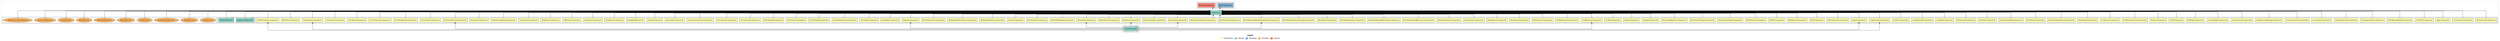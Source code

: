 digraph dependencies { node [shape="rect", style="filled", colorscheme=set312]; ranksep=0.4; compound=false; remincross=true; splines=true; splines=ortho; rankdir=LR; rankdir=TB; rankdir=BT; label=<<table BORDER="0"> <tr> <td colspan="5" align="center"><b>Legend</b></td> </tr> <tr> <td> <table BORDER="0"> <tr> <td bgcolor="#ffffb3" width="20"></td> <td>  Declarations</td> </tr> </table> </td> <td> <table BORDER="0"> <tr> <td bgcolor="#8dd3c7" width="20"></td> <td>  Module</td> </tr> </table> </td> <td> <table BORDER="0"> <tr> <td bgcolor="#80b1d3" width="20"></td> <td>  Bootstrap</td> </tr> </table> </td> <td> <table BORDER="0"> <tr> <td bgcolor="#fdb462" width="20"></td> <td>  Providers</td> </tr> </table> </td> <td> <table BORDER="0"> <tr> <td bgcolor="#fb8072" width="20"></td> <td>  Exports</td> </tr> </table> </td> </tr></table>>; ratio=compress; fontname="sans-serif";  subgraph "cluster_AppModule" { label=""; style="dotted";node [shape="folder", fillcolor=1]; subgraph cluster_AppModule_declarations { style="solid";node [style="filled", shape="rect"]; node [fillcolor=2]; "AboutTucanComponent"; node [fillcolor=2]; "ActivityListComponent"; node [fillcolor=2]; "AppComponent"; node [fillcolor=2]; "CartEditComponent"; node [fillcolor=2]; "CheckpointDialogComponent"; node [fillcolor=2]; "CheckpointItemComponent"; node [fillcolor=2]; "CheckpointListComponent"; node [fillcolor=2]; "CommentsComponent"; node [fillcolor=2]; "CommentsFormComponent"; node [fillcolor=2]; "ConfirmationPopupComponent"; node [fillcolor=2]; "ContactFormComponent"; node [fillcolor=2]; "ContactPageComponent"; node [fillcolor=2]; "FaqPageComponent"; node [fillcolor=2]; "FeedComponent"; node [fillcolor=2]; "FooterComponent"; node [fillcolor=2]; "ForRaceCreatorsComponent"; node [fillcolor=2]; "ForRacersComponent"; node [fillcolor=2]; "HeaderNavComponent"; node [fillcolor=2]; "HybridLeaderboardComponent"; node [fillcolor=2]; "ItemFormComponent"; node [fillcolor=2]; "ItemFormDialogComponent"; node [fillcolor=2]; "ItemListComponent"; node [fillcolor=2]; "ItemPortalComponent"; node [fillcolor=2]; "LandingComponent"; node [fillcolor=2]; "LeaderboardComponent"; node [fillcolor=2]; "LoaderComponent"; node [fillcolor=2]; "LogActivityComponent"; node [fillcolor=2]; "LoginComponent"; node [fillcolor=2]; "ManualEntryComponent"; node [fillcolor=2]; "MapComponent"; node [fillcolor=2]; "MapRouteComponent"; node [fillcolor=2]; "ModalComponent"; node [fillcolor=2]; "NotificationComponent"; node [fillcolor=2]; "NotificationPanelComponent"; node [fillcolor=2]; "PasswordChangeComponent"; node [fillcolor=2]; "PasswordRequestComponent"; node [fillcolor=2]; "PaypalComponent"; node [fillcolor=2]; "PopupComponent"; node [fillcolor=2]; "ProfileComponent"; node [fillcolor=2]; "ProfileFormComponent"; node [fillcolor=2]; "ProfilePicFormComponent"; node [fillcolor=2]; "PublicRacesComponent"; node [fillcolor=2]; "RaceAboutComponent"; node [fillcolor=2]; "RaceBasicsComponent"; node [fillcolor=2]; "RaceCreateComponent"; node [fillcolor=2]; "RaceDashboardComponent"; node [fillcolor=2]; "RaceDashboardRacerListComponent"; node [fillcolor=2]; "RaceDashboardRacerRowComponent"; node [fillcolor=2]; "RaceMapSettingsComponent"; node [fillcolor=2]; "RaceMenuComponent"; node [fillcolor=2]; "RaceMerchandiseSettingsComponent"; node [fillcolor=2]; "RaceMerchandiseSettingsItemComponent"; node [fillcolor=2]; "RaceSettingsComponent"; node [fillcolor=2]; "RaceStoryManageComponent"; node [fillcolor=2]; "RaceTypeComponent"; node [fillcolor=2]; "RaceViewPageComponent"; node [fillcolor=2]; "RegisterComponent"; node [fillcolor=2]; "ReportFormComponent"; node [fillcolor=2]; "RouteInfoComponent"; node [fillcolor=2]; "RoutePinDialogComponent"; node [fillcolor=2]; "RouteSelectComponent"; node [fillcolor=2]; "SearchComponent"; node [fillcolor=2]; "ShippingAddressComponent"; node [fillcolor=2]; "ShippingAddressFormComponent"; node [fillcolor=2]; "ShowFollowersComponent"; node [fillcolor=2]; "SignupComponent"; node [fillcolor=2]; "SnackbarComponent"; node [fillcolor=2]; "StoryBtnComponent"; node [fillcolor=2]; "StoryDeleteFormComponent"; node [fillcolor=2]; "StoryDialogComponent"; node [fillcolor=2]; "StoryFormComponent"; node [fillcolor=2]; "StoryModalComponent"; node [fillcolor=2]; "StoryPopupComponent"; node [fillcolor=2]; "StravaEntryComponent"; node [fillcolor=2]; "StravaInstructionsComponent"; node [fillcolor=2]; "StravauthComponent"; node [fillcolor=2]; "SwagComponent"; node [fillcolor=2]; "SwagDialogContent"; node [fillcolor=2]; "SwagItemComponent"; node [fillcolor=2]; "SwagListComponent"; node [fillcolor=2]; "TagFormComponent"; node [fillcolor=2]; "TagSelectComponent"; node [fillcolor=2]; "TeamFormComponent"; node [fillcolor=2]; "TeamFormDialogComponent"; node [fillcolor=2]; "TeamListComponent"; node [fillcolor=2]; "TermsOfServiceComponent"; node [fillcolor=2]; "UserFollowComponent"; node [fillcolor=2]; "UserProfileNavComponent"; node [fillcolor=2]; "UserProgressComponent"; node [fillcolor=2]; "UserRaceComponent"; node [fillcolor=2]; "UserStatsComponent"; node [fillcolor=2]; "ViewFollowComponent"; node [fillcolor=2]; "WelcomeComponent"; node [fillcolor=2]; "WhyBirthdayComponent"; }  "AboutTucanComponent" -> "AppModule" [style="solid", lhead="cluster_AppModule" ltail="cluster_AppModule_declarations"]; subgraph "cluster_AppModule_AboutTucanComponent_providers" { style="solid";  }  "ActivityListComponent" -> "AppModule" [style="solid", lhead="cluster_AppModule" ltail="cluster_AppModule_declarations"]; subgraph "cluster_AppModule_ActivityListComponent_providers" { style="solid";  }  "AppComponent" -> "AppModule" [style="solid", lhead="cluster_AppModule" ltail="cluster_AppModule_declarations"]; subgraph "cluster_AppModule_AppComponent_providers" { style="solid";  }  "CartEditComponent" -> "AppModule" [style="solid", lhead="cluster_AppModule" ltail="cluster_AppModule_declarations"]; subgraph "cluster_AppModule_CartEditComponent_providers" { style="solid";  }  "CheckpointDialogComponent" -> "AppModule" [style="solid", lhead="cluster_AppModule" ltail="cluster_AppModule_declarations"]; subgraph "cluster_AppModule_CheckpointDialogComponent_providers" { style="solid";  }  "CheckpointItemComponent" -> "AppModule" [style="solid", lhead="cluster_AppModule" ltail="cluster_AppModule_declarations"]; subgraph "cluster_AppModule_CheckpointItemComponent_providers" { style="solid";  }  "CheckpointListComponent" -> "AppModule" [style="solid", lhead="cluster_AppModule" ltail="cluster_AppModule_declarations"]; subgraph "cluster_AppModule_CheckpointListComponent_providers" { style="solid";  }  "CommentsComponent" -> "AppModule" [style="solid", lhead="cluster_AppModule" ltail="cluster_AppModule_declarations"]; subgraph "cluster_AppModule_CommentsComponent_providers" { style="solid";  }  "CommentsFormComponent" -> "AppModule" [style="solid", lhead="cluster_AppModule" ltail="cluster_AppModule_declarations"]; subgraph "cluster_AppModule_CommentsFormComponent_providers" { style="solid";  }  "ConfirmationPopupComponent" -> "AppModule" [style="solid", lhead="cluster_AppModule" ltail="cluster_AppModule_declarations"]; subgraph "cluster_AppModule_ConfirmationPopupComponent_providers" { style="solid";  }  "ContactFormComponent" -> "AppModule" [style="solid", lhead="cluster_AppModule" ltail="cluster_AppModule_declarations"]; subgraph "cluster_AppModule_ContactFormComponent_providers" { style="solid";  }  "ContactPageComponent" -> "AppModule" [style="solid", lhead="cluster_AppModule" ltail="cluster_AppModule_declarations"]; subgraph "cluster_AppModule_ContactPageComponent_providers" { style="solid";  }  "FaqPageComponent" -> "AppModule" [style="solid", lhead="cluster_AppModule" ltail="cluster_AppModule_declarations"]; subgraph "cluster_AppModule_FaqPageComponent_providers" { style="solid";  }  "FeedComponent" -> "AppModule" [style="solid", lhead="cluster_AppModule" ltail="cluster_AppModule_declarations"]; subgraph "cluster_AppModule_FeedComponent_providers" { style="solid";  }  "FooterComponent" -> "AppModule" [style="solid", lhead="cluster_AppModule" ltail="cluster_AppModule_declarations"]; subgraph "cluster_AppModule_FooterComponent_providers" { style="solid";  }  "ForRaceCreatorsComponent" -> "AppModule" [style="solid", lhead="cluster_AppModule" ltail="cluster_AppModule_declarations"]; subgraph "cluster_AppModule_ForRaceCreatorsComponent_providers" { style="solid";  }  "ForRacersComponent" -> "AppModule" [style="solid", lhead="cluster_AppModule" ltail="cluster_AppModule_declarations"]; subgraph "cluster_AppModule_ForRacersComponent_providers" { style="solid";  }  "HeaderNavComponent" -> "AppModule" [style="solid", lhead="cluster_AppModule" ltail="cluster_AppModule_declarations"]; subgraph "cluster_AppModule_HeaderNavComponent_providers" { style="solid";  }  "HybridLeaderboardComponent" -> "AppModule" [style="solid", lhead="cluster_AppModule" ltail="cluster_AppModule_declarations"]; subgraph "cluster_AppModule_HybridLeaderboardComponent_providers" { style="solid";  }  "ItemFormComponent" -> "AppModule" [style="solid", lhead="cluster_AppModule" ltail="cluster_AppModule_declarations"]; subgraph "cluster_AppModule_ItemFormComponent_providers" { style="solid";  }  "ItemFormDialogComponent" -> "AppModule" [style="solid", lhead="cluster_AppModule" ltail="cluster_AppModule_declarations"]; subgraph "cluster_AppModule_ItemFormDialogComponent_providers" { style="solid";  }  "ItemListComponent" -> "AppModule" [style="solid", lhead="cluster_AppModule" ltail="cluster_AppModule_declarations"]; subgraph "cluster_AppModule_ItemListComponent_providers" { style="solid";  }  "ItemPortalComponent" -> "AppModule" [style="solid", lhead="cluster_AppModule" ltail="cluster_AppModule_declarations"]; subgraph "cluster_AppModule_ItemPortalComponent_providers" { style="solid";  }  "LandingComponent" -> "AppModule" [style="solid", lhead="cluster_AppModule" ltail="cluster_AppModule_declarations"]; subgraph "cluster_AppModule_LandingComponent_providers" { style="solid";  }  "LeaderboardComponent" -> "AppModule" [style="solid", lhead="cluster_AppModule" ltail="cluster_AppModule_declarations"]; subgraph "cluster_AppModule_LeaderboardComponent_providers" { style="solid";  }  "LoaderComponent" -> "AppModule" [style="solid", lhead="cluster_AppModule" ltail="cluster_AppModule_declarations"]; subgraph "cluster_AppModule_LoaderComponent_providers" { style="solid";  }  "LogActivityComponent" -> "AppModule" [style="solid", lhead="cluster_AppModule" ltail="cluster_AppModule_declarations"]; subgraph "cluster_AppModule_LogActivityComponent_providers" { style="solid";  }  "LoginComponent" -> "AppModule" [style="solid", lhead="cluster_AppModule" ltail="cluster_AppModule_declarations"]; subgraph "cluster_AppModule_LoginComponent_providers" { style="solid";  }  "ManualEntryComponent" -> "AppModule" [style="solid", lhead="cluster_AppModule" ltail="cluster_AppModule_declarations"]; subgraph "cluster_AppModule_ManualEntryComponent_providers" { style="solid";  }  "MapComponent" -> "AppModule" [style="solid", lhead="cluster_AppModule" ltail="cluster_AppModule_declarations"]; subgraph "cluster_AppModule_MapComponent_providers" { style="solid";  }  "MapRouteComponent" -> "AppModule" [style="solid", lhead="cluster_AppModule" ltail="cluster_AppModule_declarations"]; subgraph "cluster_AppModule_MapRouteComponent_providers" { style="solid";  }  "ModalComponent" -> "AppModule" [style="solid", lhead="cluster_AppModule" ltail="cluster_AppModule_declarations"]; subgraph "cluster_AppModule_ModalComponent_providers" { style="solid";  }  "NotificationComponent" -> "AppModule" [style="solid", lhead="cluster_AppModule" ltail="cluster_AppModule_declarations"]; subgraph "cluster_AppModule_NotificationComponent_providers" { style="solid";  }  "NotificationPanelComponent" -> "AppModule" [style="solid", lhead="cluster_AppModule" ltail="cluster_AppModule_declarations"]; subgraph "cluster_AppModule_NotificationPanelComponent_providers" { style="solid";  }  "PasswordChangeComponent" -> "AppModule" [style="solid", lhead="cluster_AppModule" ltail="cluster_AppModule_declarations"]; subgraph "cluster_AppModule_PasswordChangeComponent_providers" { style="solid";  }  "PasswordRequestComponent" -> "AppModule" [style="solid", lhead="cluster_AppModule" ltail="cluster_AppModule_declarations"]; subgraph "cluster_AppModule_PasswordRequestComponent_providers" { style="solid";  }  "PaypalComponent" -> "AppModule" [style="solid", lhead="cluster_AppModule" ltail="cluster_AppModule_declarations"]; subgraph "cluster_AppModule_PaypalComponent_providers" { style="solid";  }  "PopupComponent" -> "AppModule" [style="solid", lhead="cluster_AppModule" ltail="cluster_AppModule_declarations"]; subgraph "cluster_AppModule_PopupComponent_providers" { style="solid";  }  "ProfileComponent" -> "AppModule" [style="solid", lhead="cluster_AppModule" ltail="cluster_AppModule_declarations"]; subgraph "cluster_AppModule_ProfileComponent_providers" { style="solid";  }  "ProfileFormComponent" -> "AppModule" [style="solid", lhead="cluster_AppModule" ltail="cluster_AppModule_declarations"]; subgraph "cluster_AppModule_ProfileFormComponent_providers" { style="solid";  }  "ProfilePicFormComponent" -> "AppModule" [style="solid", lhead="cluster_AppModule" ltail="cluster_AppModule_declarations"]; subgraph "cluster_AppModule_ProfilePicFormComponent_providers" { style="solid";  }  "PublicRacesComponent" -> "AppModule" [style="solid", lhead="cluster_AppModule" ltail="cluster_AppModule_declarations"]; subgraph "cluster_AppModule_PublicRacesComponent_providers" { style="solid";  }  "RaceAboutComponent" -> "AppModule" [style="solid", lhead="cluster_AppModule" ltail="cluster_AppModule_declarations"]; subgraph "cluster_AppModule_RaceAboutComponent_providers" { style="solid";  }  "RaceBasicsComponent" -> "AppModule" [style="solid", lhead="cluster_AppModule" ltail="cluster_AppModule_declarations"]; subgraph "cluster_AppModule_RaceBasicsComponent_providers" { style="solid";  }  "RaceCreateComponent" -> "AppModule" [style="solid", lhead="cluster_AppModule" ltail="cluster_AppModule_declarations"]; subgraph "cluster_AppModule_RaceCreateComponent_providers" { style="solid";  }  "RaceDashboardComponent" -> "AppModule" [style="solid", lhead="cluster_AppModule" ltail="cluster_AppModule_declarations"]; subgraph "cluster_AppModule_RaceDashboardComponent_providers" { style="solid";  }  "RaceDashboardRacerListComponent" -> "AppModule" [style="solid", lhead="cluster_AppModule" ltail="cluster_AppModule_declarations"]; subgraph "cluster_AppModule_RaceDashboardRacerListComponent_providers" { style="solid";  }  "RaceDashboardRacerRowComponent" -> "AppModule" [style="solid", lhead="cluster_AppModule" ltail="cluster_AppModule_declarations"]; subgraph "cluster_AppModule_RaceDashboardRacerRowComponent_providers" { style="solid";  }  "RaceMapSettingsComponent" -> "AppModule" [style="solid", lhead="cluster_AppModule" ltail="cluster_AppModule_declarations"]; subgraph "cluster_AppModule_RaceMapSettingsComponent_providers" { style="solid";  }  "RaceMenuComponent" -> "AppModule" [style="solid", lhead="cluster_AppModule" ltail="cluster_AppModule_declarations"]; subgraph "cluster_AppModule_RaceMenuComponent_providers" { style="solid";  }  "RaceMerchandiseSettingsComponent" -> "AppModule" [style="solid", lhead="cluster_AppModule" ltail="cluster_AppModule_declarations"]; subgraph "cluster_AppModule_RaceMerchandiseSettingsComponent_providers" { style="solid";  }  "RaceMerchandiseSettingsItemComponent" -> "AppModule" [style="solid", lhead="cluster_AppModule" ltail="cluster_AppModule_declarations"]; subgraph "cluster_AppModule_RaceMerchandiseSettingsItemComponent_providers" { style="solid";  }  "RaceSettingsComponent" -> "AppModule" [style="solid", lhead="cluster_AppModule" ltail="cluster_AppModule_declarations"]; subgraph "cluster_AppModule_RaceSettingsComponent_providers" { style="solid";  }  "RaceStoryManageComponent" -> "AppModule" [style="solid", lhead="cluster_AppModule" ltail="cluster_AppModule_declarations"]; subgraph "cluster_AppModule_RaceStoryManageComponent_providers" { style="solid";  }  "RaceTypeComponent" -> "AppModule" [style="solid", lhead="cluster_AppModule" ltail="cluster_AppModule_declarations"]; subgraph "cluster_AppModule_RaceTypeComponent_providers" { style="solid";  }  "RaceViewPageComponent" -> "AppModule" [style="solid", lhead="cluster_AppModule" ltail="cluster_AppModule_declarations"]; subgraph "cluster_AppModule_RaceViewPageComponent_providers" { style="solid";  }  "RegisterComponent" -> "AppModule" [style="solid", lhead="cluster_AppModule" ltail="cluster_AppModule_declarations"]; subgraph "cluster_AppModule_RegisterComponent_providers" { style="solid";  }  "ReportFormComponent" -> "AppModule" [style="solid", lhead="cluster_AppModule" ltail="cluster_AppModule_declarations"]; subgraph "cluster_AppModule_ReportFormComponent_providers" { style="solid";  }  "RouteInfoComponent" -> "AppModule" [style="solid", lhead="cluster_AppModule" ltail="cluster_AppModule_declarations"]; subgraph "cluster_AppModule_RouteInfoComponent_providers" { style="solid";  }  "RoutePinDialogComponent" -> "AppModule" [style="solid", lhead="cluster_AppModule" ltail="cluster_AppModule_declarations"]; subgraph "cluster_AppModule_RoutePinDialogComponent_providers" { style="solid";  }  "RouteSelectComponent" -> "AppModule" [style="solid", lhead="cluster_AppModule" ltail="cluster_AppModule_declarations"]; subgraph "cluster_AppModule_RouteSelectComponent_providers" { style="solid";  }  "SearchComponent" -> "AppModule" [style="solid", lhead="cluster_AppModule" ltail="cluster_AppModule_declarations"]; subgraph "cluster_AppModule_SearchComponent_providers" { style="solid";  }  "ShippingAddressComponent" -> "AppModule" [style="solid", lhead="cluster_AppModule" ltail="cluster_AppModule_declarations"]; subgraph "cluster_AppModule_ShippingAddressComponent_providers" { style="solid";  }  "ShippingAddressFormComponent" -> "AppModule" [style="solid", lhead="cluster_AppModule" ltail="cluster_AppModule_declarations"]; subgraph "cluster_AppModule_ShippingAddressFormComponent_providers" { style="solid";  }  "ShowFollowersComponent" -> "AppModule" [style="solid", lhead="cluster_AppModule" ltail="cluster_AppModule_declarations"]; subgraph "cluster_AppModule_ShowFollowersComponent_providers" { style="solid";  }  "SignupComponent" -> "AppModule" [style="solid", lhead="cluster_AppModule" ltail="cluster_AppModule_declarations"]; subgraph "cluster_AppModule_SignupComponent_providers" { style="solid";  }  "SnackbarComponent" -> "AppModule" [style="solid", lhead="cluster_AppModule" ltail="cluster_AppModule_declarations"]; subgraph "cluster_AppModule_SnackbarComponent_providers" { style="solid";  }  "StoryBtnComponent" -> "AppModule" [style="solid", lhead="cluster_AppModule" ltail="cluster_AppModule_declarations"]; subgraph "cluster_AppModule_StoryBtnComponent_providers" { style="solid";  }  "StoryDeleteFormComponent" -> "AppModule" [style="solid", lhead="cluster_AppModule" ltail="cluster_AppModule_declarations"]; subgraph "cluster_AppModule_StoryDeleteFormComponent_providers" { style="solid";  }  "StoryDialogComponent" -> "AppModule" [style="solid", lhead="cluster_AppModule" ltail="cluster_AppModule_declarations"]; subgraph "cluster_AppModule_StoryDialogComponent_providers" { style="solid";  }  "StoryFormComponent" -> "AppModule" [style="solid", lhead="cluster_AppModule" ltail="cluster_AppModule_declarations"]; subgraph "cluster_AppModule_StoryFormComponent_providers" { style="solid";  }  "StoryModalComponent" -> "AppModule" [style="solid", lhead="cluster_AppModule" ltail="cluster_AppModule_declarations"]; subgraph "cluster_AppModule_StoryModalComponent_providers" { style="solid";  }  "StoryPopupComponent" -> "AppModule" [style="solid", lhead="cluster_AppModule" ltail="cluster_AppModule_declarations"]; subgraph "cluster_AppModule_StoryPopupComponent_providers" { style="solid";  }  "StravaEntryComponent" -> "AppModule" [style="solid", lhead="cluster_AppModule" ltail="cluster_AppModule_declarations"]; subgraph "cluster_AppModule_StravaEntryComponent_providers" { style="solid";  }  "StravaInstructionsComponent" -> "AppModule" [style="solid", lhead="cluster_AppModule" ltail="cluster_AppModule_declarations"]; subgraph "cluster_AppModule_StravaInstructionsComponent_providers" { style="solid";  }  "StravauthComponent" -> "AppModule" [style="solid", lhead="cluster_AppModule" ltail="cluster_AppModule_declarations"]; subgraph "cluster_AppModule_StravauthComponent_providers" { style="solid";  }  "SwagComponent" -> "AppModule" [style="solid", lhead="cluster_AppModule" ltail="cluster_AppModule_declarations"]; subgraph "cluster_AppModule_SwagComponent_providers" { style="solid";  }  "SwagDialogContent" -> "AppModule" [style="solid", lhead="cluster_AppModule" ltail="cluster_AppModule_declarations"]; subgraph "cluster_AppModule_SwagDialogContent_providers" { style="solid";  }  "SwagItemComponent" -> "AppModule" [style="solid", lhead="cluster_AppModule" ltail="cluster_AppModule_declarations"]; subgraph "cluster_AppModule_SwagItemComponent_providers" { style="solid";  }  "SwagListComponent" -> "AppModule" [style="solid", lhead="cluster_AppModule" ltail="cluster_AppModule_declarations"]; subgraph "cluster_AppModule_SwagListComponent_providers" { style="solid";  }  "TagFormComponent" -> "AppModule" [style="solid", lhead="cluster_AppModule" ltail="cluster_AppModule_declarations"]; subgraph "cluster_AppModule_TagFormComponent_providers" { style="solid";  }  "TagSelectComponent" -> "AppModule" [style="solid", lhead="cluster_AppModule" ltail="cluster_AppModule_declarations"]; subgraph "cluster_AppModule_TagSelectComponent_providers" { style="solid";  }  "TeamFormComponent" -> "AppModule" [style="solid", lhead="cluster_AppModule" ltail="cluster_AppModule_declarations"]; subgraph "cluster_AppModule_TeamFormComponent_providers" { style="solid";  }  "TeamFormDialogComponent" -> "AppModule" [style="solid", lhead="cluster_AppModule" ltail="cluster_AppModule_declarations"]; subgraph "cluster_AppModule_TeamFormDialogComponent_providers" { style="solid";  }  "TeamListComponent" -> "AppModule" [style="solid", lhead="cluster_AppModule" ltail="cluster_AppModule_declarations"]; subgraph "cluster_AppModule_TeamListComponent_providers" { style="solid";  }  "TermsOfServiceComponent" -> "AppModule" [style="solid", lhead="cluster_AppModule" ltail="cluster_AppModule_declarations"]; subgraph "cluster_AppModule_TermsOfServiceComponent_providers" { style="solid";  }  "UserFollowComponent" -> "AppModule" [style="solid", lhead="cluster_AppModule" ltail="cluster_AppModule_declarations"]; subgraph "cluster_AppModule_UserFollowComponent_providers" { style="solid";  }  "UserProfileNavComponent" -> "AppModule" [style="solid", lhead="cluster_AppModule" ltail="cluster_AppModule_declarations"]; subgraph "cluster_AppModule_UserProfileNavComponent_providers" { style="solid";  }  "UserProgressComponent" -> "AppModule" [style="solid", lhead="cluster_AppModule" ltail="cluster_AppModule_declarations"]; subgraph "cluster_AppModule_UserProgressComponent_providers" { style="solid";  }  "UserRaceComponent" -> "AppModule" [style="solid", lhead="cluster_AppModule" ltail="cluster_AppModule_declarations"]; subgraph "cluster_AppModule_UserRaceComponent_providers" { style="solid";  }  "UserStatsComponent" -> "AppModule" [style="solid", lhead="cluster_AppModule" ltail="cluster_AppModule_declarations"]; subgraph "cluster_AppModule_UserStatsComponent_providers" { style="solid";  }  "ViewFollowComponent" -> "AppModule" [style="solid", lhead="cluster_AppModule" ltail="cluster_AppModule_declarations"]; subgraph "cluster_AppModule_ViewFollowComponent_providers" { style="solid";  }  "WelcomeComponent" -> "AppModule" [style="solid", lhead="cluster_AppModule" ltail="cluster_AppModule_declarations"]; subgraph "cluster_AppModule_WelcomeComponent_providers" { style="solid";  }  "WhyBirthdayComponent" -> "AppModule" [style="solid", lhead="cluster_AppModule" ltail="cluster_AppModule_declarations"]; subgraph "cluster_AppModule_WhyBirthdayComponent_providers" { style="solid";  }    subgraph cluster_AppModule_imports { style="solid"; node [style="filled", fillcolor=1, shape="rect"];    "AppRoutingModule" [label="AppRoutingModule", shape="folder"];    "MaterialModule" [label="MaterialModule", shape="folder"];   }    "AppRoutingModule" -> "AppModule" [lhead="cluster_AppModule", ltail="cluster_AppModule_imports"];    "MaterialModule" -> "AppModule" [lhead="cluster_AppModule", ltail="cluster_AppModule_imports"];     subgraph cluster_AppModule_exports { style="solid";node [style="filled", fillcolor=4, shape="rect"];"PopupComponent " [label="PopupComponent ", shape="rect"]}  "AppModule" -> "PopupComponent " [style="dashed", ltail="cluster_AppModule" lhead="cluster_AppModule_exports"];    subgraph cluster_AppModule_bootstrap { style="solid"; node [style="filled", fillcolor=5, shape="rect"];  "AppComponent " [label="AppComponent ", shape="rect"]  }  "AppModule" -> "AppComponent " [style="dotted", lhead="cluster_AppModule_bootstrap" ltail="cluster_AppModule"];    subgraph cluster_AppModule_providers { style="solid"; node [style="filled", fillcolor=6, shape="rect"];    "AuthService" [label="AuthService", shape="oval"];    "ImageService" [label="ImageService", shape="oval"];    "LeaderboardService" [label="LeaderboardService", shape="oval"];    "MapService" [label="MapService", shape="oval"];    "PopUpService" [label="PopUpService", shape="oval"];    "RaceFeedService" [label="RaceFeedService", shape="oval"];    "RaceService" [label="RaceService", shape="oval"];    "StoryService" [label="StoryService", shape="oval"];    "StravauthService" [label="StravauthService", shape="oval"];    "TokenInterceptorService" [label="TokenInterceptorService", shape="oval"];   }    "AuthService" -> "AppModule" [lhead="cluster_AppModule", ltail="cluster_AppModule_providers"];    "ImageService" -> "AppModule" [lhead="cluster_AppModule", ltail="cluster_AppModule_providers"];    "LeaderboardService" -> "AppModule" [lhead="cluster_AppModule", ltail="cluster_AppModule_providers"];    "MapService" -> "AppModule" [lhead="cluster_AppModule", ltail="cluster_AppModule_providers"];    "PopUpService" -> "AppModule" [lhead="cluster_AppModule", ltail="cluster_AppModule_providers"];    "RaceFeedService" -> "AppModule" [lhead="cluster_AppModule", ltail="cluster_AppModule_providers"];    "RaceService" -> "AppModule" [lhead="cluster_AppModule", ltail="cluster_AppModule_providers"];    "StoryService" -> "AppModule" [lhead="cluster_AppModule", ltail="cluster_AppModule_providers"];    "StravauthService" -> "AppModule" [lhead="cluster_AppModule", ltail="cluster_AppModule_providers"];    "TokenInterceptorService" -> "AppModule" [lhead="cluster_AppModule", ltail="cluster_AppModule_providers"];     }  subgraph "cluster_AppRoutingModule" { label=""; style="dotted";node [shape="folder", fillcolor=1]; subgraph cluster_AppRoutingModule_declarations { style="solid";node [style="filled", shape="rect"]; }    subgraph cluster_AppRoutingModule_imports { style="solid"; node [style="filled", fillcolor=1, shape="rect"];   }     subgraph cluster_AppRoutingModule_exports { style="solid";node [style="filled", fillcolor=4, shape="rect"];}    subgraph cluster_AppRoutingModule_bootstrap { style="solid"; node [style="filled", fillcolor=5, shape="rect"];  }    subgraph cluster_AppRoutingModule_providers { style="solid"; node [style="filled", fillcolor=6, shape="rect"];   }     }  subgraph "cluster_LogActivityComponent" { label=""; style="dotted";node [shape="folder", fillcolor=1]; subgraph cluster_LogActivityComponent_declarations { style="solid";node [style="filled", shape="rect"]; }    subgraph cluster_LogActivityComponent_imports { style="solid"; node [style="filled", fillcolor=1, shape="rect"];    "MatDialogRef" [label="MatDialogRef", shape="folder"];   }    "MatDialogRef" -> "LogActivityComponent" [lhead="cluster_LogActivityComponent", ltail="cluster_LogActivityComponent_imports"];     subgraph cluster_LogActivityComponent_exports { style="solid";node [style="filled", fillcolor=4, shape="rect"];}    subgraph cluster_LogActivityComponent_bootstrap { style="solid"; node [style="filled", fillcolor=5, shape="rect"];  }    subgraph cluster_LogActivityComponent_providers { style="solid"; node [style="filled", fillcolor=6, shape="rect"];   }     }  subgraph "cluster_LoginComponent" { label=""; style="dotted";node [shape="folder", fillcolor=1]; subgraph cluster_LoginComponent_declarations { style="solid";node [style="filled", shape="rect"]; }    subgraph cluster_LoginComponent_imports { style="solid"; node [style="filled", fillcolor=1, shape="rect"];    "MatDialogRef" [label="MatDialogRef", shape="folder"];   }    "MatDialogRef" -> "LoginComponent" [lhead="cluster_LoginComponent", ltail="cluster_LoginComponent_imports"];     subgraph cluster_LoginComponent_exports { style="solid";node [style="filled", fillcolor=4, shape="rect"];}    subgraph cluster_LoginComponent_bootstrap { style="solid"; node [style="filled", fillcolor=5, shape="rect"];  }    subgraph cluster_LoginComponent_providers { style="solid"; node [style="filled", fillcolor=6, shape="rect"];   }     }  subgraph "cluster_MaterialModule" { label=""; style="dotted";node [shape="folder", fillcolor=1]; subgraph cluster_MaterialModule_declarations { style="solid";node [style="filled", shape="rect"]; }    subgraph cluster_MaterialModule_imports { style="solid"; node [style="filled", fillcolor=1, shape="rect"];   }     subgraph cluster_MaterialModule_exports { style="solid";node [style="filled", fillcolor=4, shape="rect"];}    subgraph cluster_MaterialModule_bootstrap { style="solid"; node [style="filled", fillcolor=5, shape="rect"];  }    subgraph cluster_MaterialModule_providers { style="solid"; node [style="filled", fillcolor=6, shape="rect"];   }     }  subgraph "cluster_ProfileFormComponent" { label=""; style="dotted";node [shape="folder", fillcolor=1]; subgraph cluster_ProfileFormComponent_declarations { style="solid";node [style="filled", shape="rect"]; }    subgraph cluster_ProfileFormComponent_imports { style="solid"; node [style="filled", fillcolor=1, shape="rect"];    "MatDialogRef" [label="MatDialogRef", shape="folder"];   }    "MatDialogRef" -> "ProfileFormComponent" [lhead="cluster_ProfileFormComponent", ltail="cluster_ProfileFormComponent_imports"];     subgraph cluster_ProfileFormComponent_exports { style="solid";node [style="filled", fillcolor=4, shape="rect"];}    subgraph cluster_ProfileFormComponent_bootstrap { style="solid"; node [style="filled", fillcolor=5, shape="rect"];  }    subgraph cluster_ProfileFormComponent_providers { style="solid"; node [style="filled", fillcolor=6, shape="rect"];   }     }  subgraph "cluster_RaceMerchandiseSettingsItemComponent" { label=""; style="dotted";node [shape="folder", fillcolor=1]; subgraph cluster_RaceMerchandiseSettingsItemComponent_declarations { style="solid";node [style="filled", shape="rect"]; }    subgraph cluster_RaceMerchandiseSettingsItemComponent_imports { style="solid"; node [style="filled", fillcolor=1, shape="rect"];    "MatDialogRef" [label="MatDialogRef", shape="folder"];   }    "MatDialogRef" -> "RaceMerchandiseSettingsItemComponent" [lhead="cluster_RaceMerchandiseSettingsItemComponent", ltail="cluster_RaceMerchandiseSettingsItemComponent_imports"];     subgraph cluster_RaceMerchandiseSettingsItemComponent_exports { style="solid";node [style="filled", fillcolor=4, shape="rect"];}    subgraph cluster_RaceMerchandiseSettingsItemComponent_bootstrap { style="solid"; node [style="filled", fillcolor=5, shape="rect"];  }    subgraph cluster_RaceMerchandiseSettingsItemComponent_providers { style="solid"; node [style="filled", fillcolor=6, shape="rect"];   }     }  subgraph "cluster_RaceTypeComponent" { label=""; style="dotted";node [shape="folder", fillcolor=1]; subgraph cluster_RaceTypeComponent_declarations { style="solid";node [style="filled", shape="rect"]; }    subgraph cluster_RaceTypeComponent_imports { style="solid"; node [style="filled", fillcolor=1, shape="rect"];    "MatDialogRef" [label="MatDialogRef", shape="folder"];   }    "MatDialogRef" -> "RaceTypeComponent" [lhead="cluster_RaceTypeComponent", ltail="cluster_RaceTypeComponent_imports"];     subgraph cluster_RaceTypeComponent_exports { style="solid";node [style="filled", fillcolor=4, shape="rect"];}    subgraph cluster_RaceTypeComponent_bootstrap { style="solid"; node [style="filled", fillcolor=5, shape="rect"];  }    subgraph cluster_RaceTypeComponent_providers { style="solid"; node [style="filled", fillcolor=6, shape="rect"];   }     }  subgraph "cluster_RegisterComponent" { label=""; style="dotted";node [shape="folder", fillcolor=1]; subgraph cluster_RegisterComponent_declarations { style="solid";node [style="filled", shape="rect"]; }    subgraph cluster_RegisterComponent_imports { style="solid"; node [style="filled", fillcolor=1, shape="rect"];    "MatDialogRef" [label="MatDialogRef", shape="folder"];   }    "MatDialogRef" -> "RegisterComponent" [lhead="cluster_RegisterComponent", ltail="cluster_RegisterComponent_imports"];     subgraph cluster_RegisterComponent_exports { style="solid";node [style="filled", fillcolor=4, shape="rect"];}    subgraph cluster_RegisterComponent_bootstrap { style="solid"; node [style="filled", fillcolor=5, shape="rect"];  }    subgraph cluster_RegisterComponent_providers { style="solid"; node [style="filled", fillcolor=6, shape="rect"];   }     }  subgraph "cluster_RouteInfoComponent" { label=""; style="dotted";node [shape="folder", fillcolor=1]; subgraph cluster_RouteInfoComponent_declarations { style="solid";node [style="filled", shape="rect"]; }    subgraph cluster_RouteInfoComponent_imports { style="solid"; node [style="filled", fillcolor=1, shape="rect"];    "MatDialogRef" [label="MatDialogRef", shape="folder"];   }    "MatDialogRef" -> "RouteInfoComponent" [lhead="cluster_RouteInfoComponent", ltail="cluster_RouteInfoComponent_imports"];     subgraph cluster_RouteInfoComponent_exports { style="solid";node [style="filled", fillcolor=4, shape="rect"];}    subgraph cluster_RouteInfoComponent_bootstrap { style="solid"; node [style="filled", fillcolor=5, shape="rect"];  }    subgraph cluster_RouteInfoComponent_providers { style="solid"; node [style="filled", fillcolor=6, shape="rect"];   }     }  subgraph "cluster_SignupComponent" { label=""; style="dotted";node [shape="folder", fillcolor=1]; subgraph cluster_SignupComponent_declarations { style="solid";node [style="filled", shape="rect"]; }    subgraph cluster_SignupComponent_imports { style="solid"; node [style="filled", fillcolor=1, shape="rect"];    "MatDialogRef" [label="MatDialogRef", shape="folder"];   }    "MatDialogRef" -> "SignupComponent" [lhead="cluster_SignupComponent", ltail="cluster_SignupComponent_imports"];     subgraph cluster_SignupComponent_exports { style="solid";node [style="filled", fillcolor=4, shape="rect"];}    subgraph cluster_SignupComponent_bootstrap { style="solid"; node [style="filled", fillcolor=5, shape="rect"];  }    subgraph cluster_SignupComponent_providers { style="solid"; node [style="filled", fillcolor=6, shape="rect"];   }     }  subgraph "cluster_TermsOfServiceComponent" { label=""; style="dotted";node [shape="folder", fillcolor=1]; subgraph cluster_TermsOfServiceComponent_declarations { style="solid";node [style="filled", shape="rect"]; }    subgraph cluster_TermsOfServiceComponent_imports { style="solid"; node [style="filled", fillcolor=1, shape="rect"];    "MatDialogRef" [label="MatDialogRef", shape="folder"];   }    "MatDialogRef" -> "TermsOfServiceComponent" [lhead="cluster_TermsOfServiceComponent", ltail="cluster_TermsOfServiceComponent_imports"];     subgraph cluster_TermsOfServiceComponent_exports { style="solid";node [style="filled", fillcolor=4, shape="rect"];}    subgraph cluster_TermsOfServiceComponent_bootstrap { style="solid"; node [style="filled", fillcolor=5, shape="rect"];  }    subgraph cluster_TermsOfServiceComponent_providers { style="solid"; node [style="filled", fillcolor=6, shape="rect"];   }     }  subgraph "cluster_ViewFollowComponent" { label=""; style="dotted";node [shape="folder", fillcolor=1]; subgraph cluster_ViewFollowComponent_declarations { style="solid";node [style="filled", shape="rect"]; }    subgraph cluster_ViewFollowComponent_imports { style="solid"; node [style="filled", fillcolor=1, shape="rect"];    "MatDialogRef" [label="MatDialogRef", shape="folder"];   }    "MatDialogRef" -> "ViewFollowComponent" [lhead="cluster_ViewFollowComponent", ltail="cluster_ViewFollowComponent_imports"];     subgraph cluster_ViewFollowComponent_exports { style="solid";node [style="filled", fillcolor=4, shape="rect"];}    subgraph cluster_ViewFollowComponent_bootstrap { style="solid"; node [style="filled", fillcolor=5, shape="rect"];  }    subgraph cluster_ViewFollowComponent_providers { style="solid"; node [style="filled", fillcolor=6, shape="rect"];   }     }  subgraph "cluster_WhyBirthdayComponent" { label=""; style="dotted";node [shape="folder", fillcolor=1]; subgraph cluster_WhyBirthdayComponent_declarations { style="solid";node [style="filled", shape="rect"]; }    subgraph cluster_WhyBirthdayComponent_imports { style="solid"; node [style="filled", fillcolor=1, shape="rect"];    "MatDialogRef" [label="MatDialogRef", shape="folder"];   }    "MatDialogRef" -> "WhyBirthdayComponent" [lhead="cluster_WhyBirthdayComponent", ltail="cluster_WhyBirthdayComponent_imports"];     subgraph cluster_WhyBirthdayComponent_exports { style="solid";node [style="filled", fillcolor=4, shape="rect"];}    subgraph cluster_WhyBirthdayComponent_bootstrap { style="solid"; node [style="filled", fillcolor=5, shape="rect"];  }    subgraph cluster_WhyBirthdayComponent_providers { style="solid"; node [style="filled", fillcolor=6, shape="rect"];   }     }  }